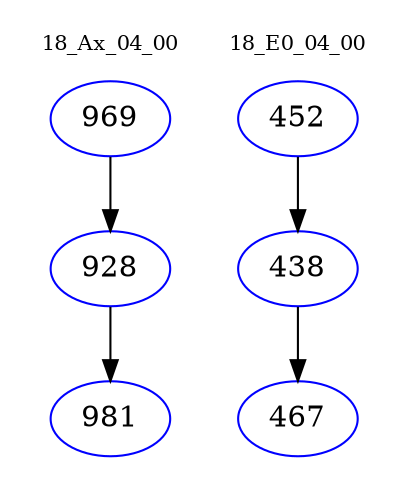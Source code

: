 digraph{
subgraph cluster_0 {
color = white
label = "18_Ax_04_00";
fontsize=10;
T0_969 [label="969", color="blue"]
T0_969 -> T0_928 [color="black"]
T0_928 [label="928", color="blue"]
T0_928 -> T0_981 [color="black"]
T0_981 [label="981", color="blue"]
}
subgraph cluster_1 {
color = white
label = "18_E0_04_00";
fontsize=10;
T1_452 [label="452", color="blue"]
T1_452 -> T1_438 [color="black"]
T1_438 [label="438", color="blue"]
T1_438 -> T1_467 [color="black"]
T1_467 [label="467", color="blue"]
}
}
